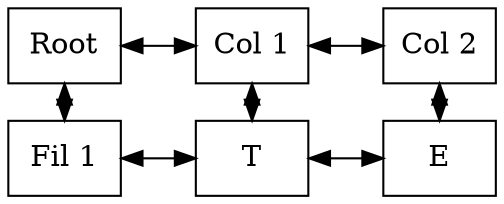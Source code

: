digraph { 
 node [shape = rectangle]; 
 rankdir=LR; 
 noder[label ="Root"];
nodeCol_1[label="Col 1"];
nodeCol_2[label="Col 2"];
nodeFil_1[label="Fil 1"];
node1_1[label ="T"];
node2_1[label ="E"];

noder->nodeCol_1->nodeCol_2[dir =both];
nodeFil_1->node1_1->node2_1[dir =both];

noder->nodeFil_1[dir =both];
nodeCol_1->node1_1[dir =both];
nodeCol_2->node2_1[dir =both];

{rank=same noder,nodeFil_1}
{rank = same nodeCol_1,node1_1}
{rank = same nodeCol_2,node2_1}
 
 }